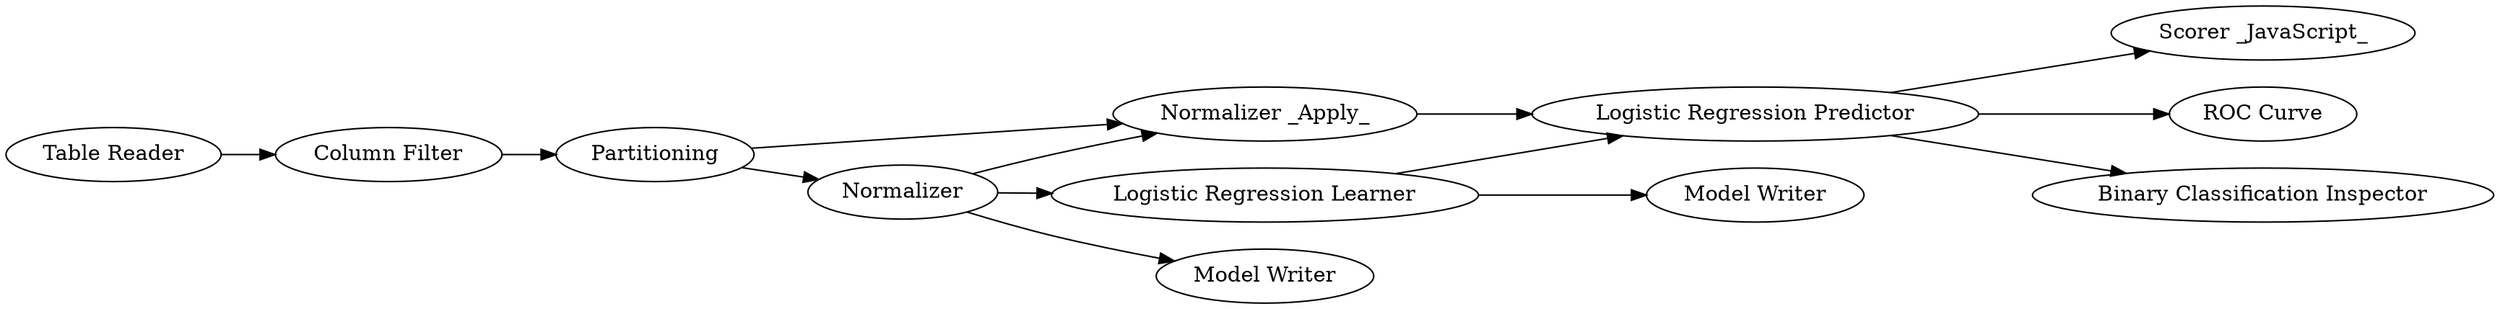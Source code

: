 digraph {
	1 [label="Table Reader"]
	2 [label=Normalizer]
	3 [label=Partitioning]
	4 [label="Normalizer _Apply_"]
	9 [label="Logistic Regression Learner"]
	10 [label="Logistic Regression Predictor"]
	11 [label="Scorer _JavaScript_"]
	12 [label="ROC Curve"]
	13 [label="Binary Classification Inspector"]
	14 [label="Column Filter"]
	15 [label="Model Writer"]
	16 [label="Model Writer"]
	1 -> 14
	2 -> 4
	2 -> 9
	2 -> 16
	3 -> 2
	3 -> 4
	4 -> 10
	9 -> 10
	9 -> 15
	10 -> 11
	10 -> 12
	10 -> 13
	14 -> 3
	rankdir=LR
}
